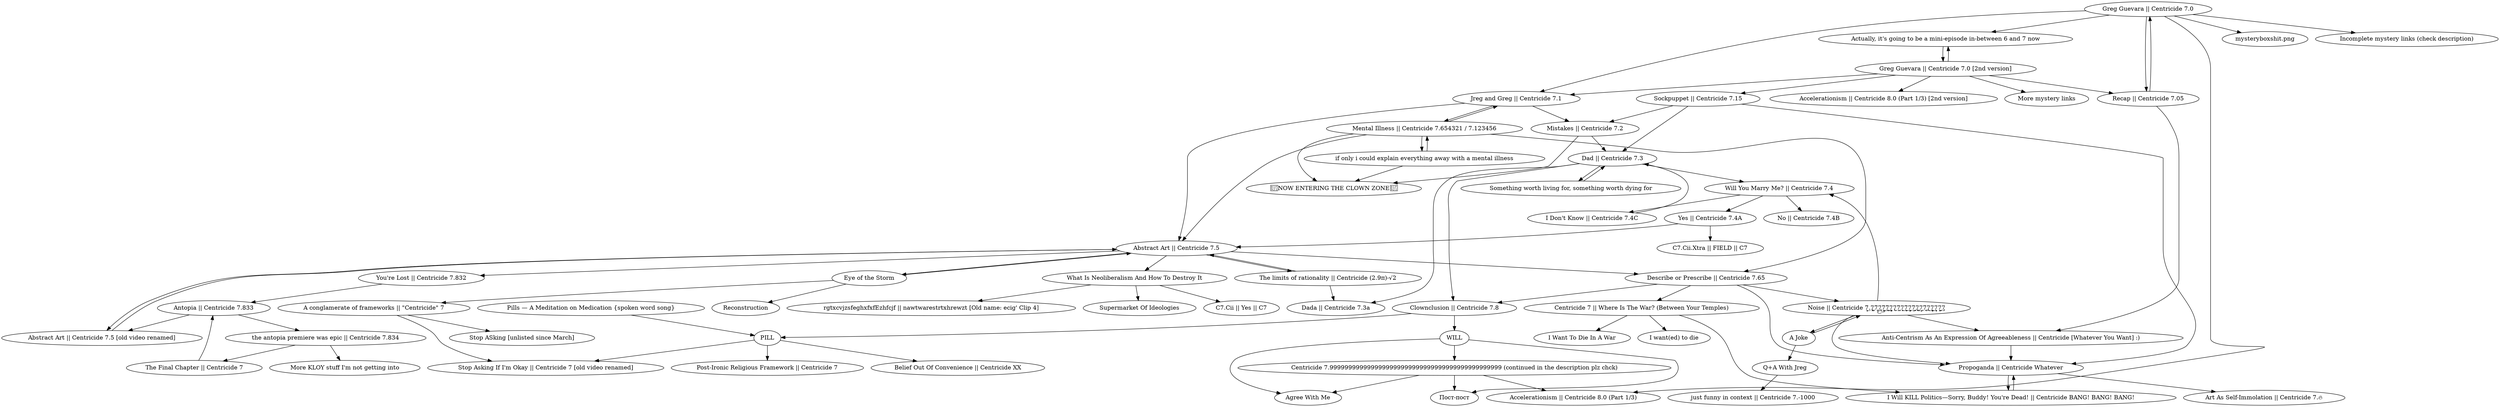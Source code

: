 digraph "" {
    overlap=false  // For neato graphs

    // Things are ordered by depth-first search.
    //  1. Cards
    //  2. Sidebar
    //  3. Description
    // The card order is from left-to-right, then top-to-bottom.

    // See this image for an idea of the order of this document:
    // https://upload.wikimedia.org/wikipedia/commons/1/1f/Depth-first-tree.svg


    c7[label="Greg Guevara || Centricide 7.0", href="https://www.youtube.com/watch?v=B-kV7tiYEjY"]
    
    // [Links in the] first video
    c7_1[label="Jreg and Greg || Centricide 7.1", href="https://www.youtube.com/watch?v=fB3uCuK_0LY"]
    c8[label="Accelerationism || Centricide 8.0 (Part 1/3)", href="https://www.youtube.com/watch?v=Syef51M7n5w"]
    recap[label="Recap || Centricide 7.05", href="https://www.youtube.com/watch?v=rng8vwyHB1Y"]
    mini[label="Actually, it's going to be a mini-episode in-between 6 and 7 now", href="https://www.youtube.com/watch?v=LUieOs4JYzI"]
    mystery1[label="mysteryboxshit.png", href="https://www.youtube.com/watch?v=QYf5nkz7Brg"]
    //mystery2[href="https://www.youtube.com/watch?v=2wPojOdq"] // These don't exist... yet.
    //mystery3[href="https://www.youtube.com/watch?v=Rv7BxNn2"]
    //mystery4[href="https://www.youtube.com/watch?v=wdY60wL1"]
    //mystery5[href="https://www.youtube.com/watch?v=UVkFyXQh"]
    //mystery6[href="https://www.youtube.com/watch?v=B4V44qQX"]
    //mystery7[href="https://www.youtube.com/watch?v=sGcwoFh8"]
    //mystery8[href="https://www.youtube.com/watch?v=deRAicXw"]

    c7 -> c7_1
    c7 -> c8
    c7 -> recap
    c7 -> mini
    c7 -> mystery1
    //c7 -> mystery2
    //c7 -> mystery3
    //c7 -> mystery4
    //c7 -> mystery5
    //c7 -> mystery6
    //c7 -> mystery7
    //c7 -> mystery8
    c7 -> "Incomplete mystery links (check description)"

    // 7.1
    c7_2[label="Mistakes || Centricide 7.2", href="https://www.youtube.com/watch?v=1-BAUUYgXPc"]
    c7_15[label="Sockpuppet || Centricide 7.15", href="https://www.youtube.com/watch?v=iMg3Z_1sT-k"]
    mental[label="Mental Illness || Centricide 7.654321 / 7.123456", href="https://www.youtube.com/watch?v=wiDXCZHIJF4"]

    c7_1 -> c7_2
    c7_1 -> c7_5
    c7_1 -> mental

    // 7.2
    clown[label="🤡NOW ENTERING THE CLOWN ZONE🤡", href="https://www.youtube.com/watch?v=vOtEiff-PJ8"]
    c7_3[label="Dad || Centricide 7.3", href="https://www.youtube.com/watch?v=XprGSUcV0rw"]
    
    c7_2 -> clown
    c7_2 -> c7_3

    // 7.3
    c7_4[label="Will You Marry Me? || Centricide 7.4", href="https://www.youtube.com/watch?v=rp90Aj20X5g"]
    c7_3a[label="Dada || Centricide 7.3a", href="https://www.youtube.com/watch?v=04_qG1j5nlA"]
    c7_8[label="Clownclusion || Centricide 7.8", href="https://www.youtube.com/watch?v=YvReJH8qJL4"]
    living[label="Something worth living for, something worth dying for", href="https://www.youtube.com/watch?v=7nNLlu43UdY"]

    c7_3 -> c7_4
    c7_3 -> c7_3a
    c7_3 -> c7_8
    c7_3 -> living

    // 7.4
    c7_4a[label="Yes || Centricide 7.4A", href="https://www.youtube.com/watch?v=ZijQlflNF_4"]
    c7_4b[label="No || Centricide 7.4B", href="https://www.youtube.com/watch?v=OJmcoGasebE"]
    c7_4c[label="I Don't Know || Centricide 7.4C", href="https://www.youtube.com/watch?v=lRdr34p4MX8"]

    c7_4 -> c7_4a
    c7_4 -> c7_4b
    c7_4 -> c7_4c

    // 7.4A
    c7_5[label="Abstract Art || Centricide 7.5", href="https://www.youtube.com/watch?v=T98IM6Lwof8"]
    xtra[label="C7.Cii.Xtra || FIELD || C7", href="https://www.youtube.com/watch?v=Pzo_R8gccwo"]

    c7_4a -> c7_5
    c7_4a -> xtra

    // 7.5
    c7_832[label="You're Lost || Centricide 7.832", href="https://www.youtube.com/watch?v=AnyzyxKAVTY"]
    c7_5_2[label="Abstract Art || Centricide 7.5 [old video renamed]", href="https://www.youtube.com/watch?v=m_Gh9jKARzo"]
    c7_65[label="Describe or Prescribe || Centricide 7.65", href="https://www.youtube.com/watch?v=4pHXIUNWc9A"]
    rationality[label="The limits of rationality || Centricide (2.9π)-√2", href="https://www.youtube.com/watch?v=gSMDYkdsJ34"]
    storm[label="Eye of the Storm", href="https://www.youtube.com/watch?v=skZUbHTYmJI"]
    neolib[label="What Is Neoliberalism And How To Destroy It", href="https://www.youtube.com/watch?v=3rUrOCXCHWM"]

    c7_5 -> c7_832
    c7_5 -> c7_5_2
    c7_5 -> c7_65
    c7_5 -> rationality
    c7_5 -> storm
    c7_5 -> neolib

    // 7.832
    c7_833[label="Antopia || Centricide 7.833", href="https://www.youtube.com/watch?v=SlIe91cb0rg"]

    c7_832 -> c7_833

    // 7.833
    c7_834[label="the antopia premiere was epic || Centricide 7.834", href="https://www.youtube.com/watch?v=cjXDhWBiefc"]
    
    c7_833 -> c7_834
    c7_833 -> c7_5_2


    // c7_834
    final[label="The Final Chapter || Centricide 7", href="https://www.youtube.com/watch?v=-l_grmKGnRo"]
    
    c7_834 -> "More KLOY stuff I'm not getting into"
    c7_834 -> final

    final -> c7_833

    // c7_5_2 - 7.5 [old video renamed]
    c7_5_2 -> c7_5

    // 7.65
    c7_777[label="Noise || Centricide 7̦̘͜.7̢͎̪7͚͙͜7̡͎͜7̼͍̟7͕̪͜7̦̪̙7̢̦͉7̼͎̞7̞̼͜7͍̞̝7̟̪͉7͕̺͔7̢̠͚7̟̝͙7̦͚7̢͜7̪̙͜7̙̠7͔̺̫7̡", href="https://www.youtube.com/watch?v=WB5sy8ttRQU"]
    war[label="Centricide 7 || Where Is The War? (Between Your Temples)", href="https://www.youtube.com/watch?v=crJ-G9-gHYY"]
    propoganda[label="Propoganda || Centricide Whatever", href="https://www.youtube.com/watch?v=G_fCuTZLSZ4"]

    c7_65 -> c7_777
    c7_65 -> war
    c7_65 -> c7_8
    c7_65 -> propoganda
    c7_65 clown

    // 7.777
    joke[label="A Joke", href="https://www.youtube.com/watch?v=jrmUNzQrIhk"]
    agree[label="Anti-Centrism As An Expression Of Agreeableness || Centricide [Whatever You Want] :)", href="https://www.youtube.com/watch?v=S3WI-WtjxsI"]
    
    c7_777 -> joke
    c7_777 -> agree
    c7_777 -> propoganda
    c7_777 -> c7_4

    // A Joke
    qa[label="Q+A With Jreg", href="https://www.youtube.com/watch?v=PBHEHtTGduw"]

    joke -> c7_777
    joke -> qa

    // Q+A
    context[label="just funny in context || Centricide 7.-1000", href="https://www.youtube.com/watch?v=y4Pe66gUu1g"]

    qa -> context

    // agree - Anti-Centrism As An Expression Of Agreeableness || Centricide [Whatever You Want] :)
    agree -> propoganda

    // propoganda
    c7_fire[label="Art As Self-Immolation || Centricide 7.🔥", href="https://www.youtube.com/watch?v=C_wM6mhsOCw"]
    kill[label="I Will KILL Politics—Sorry, Buddy! You're Dead! || Centricide BANG! BANG! BANG!", href="https://www.youtube.com/watch?v=tRzaUR7diCM"]

    propoganda -> c7_fire
    propoganda -> kill

    // kill
    kill -> propoganda

    // war
    die_war[label="I Want To Die In A War", href="https://www.youtube.com/watch?v=Si7dl6BU78E"]
    want_die[label="I want(ed) to die", href="https://www.youtube.com/watch?v=n7v7HvNjm5E"]

    war -> die_war
    war -> want_die
    war -> kill

    // rationality
    rationality -> c7_3a
    rationality -> c7_5

    // storm
    reconstruction[label="Reconstruction", href="https://www.youtube.com/watch?v=S7vXz2qfwdY"]
    conglamerate[label="A conglamerate of frameworks || \"Centricide\" 7", href="https://www.youtube.com/watch?v=MHIG5OnJW6U"]

    storm -> c7_5
    storm -> reconstruction
    storm -> conglamerate

    // conglamerate - A conglamerate of frameworks || "Centricide" 7
    stop_okay[label="Stop Asking If I'm Okay || Centricide 7 [old video renamed]", href="https://www.youtube.com/watch?v=7pU5Q3sAUPA"]
    stop_asking[label="Stop ASking [unlisted since March]", href="https://www.youtube.com/watch?v=o5ghNO9si3Q"]

    conglamerate -> stop_okay
    conglamerate -> stop_asking

    // 7.4C
    c7_4c -> c7_3

    // living - Something worth living for, something worth dying for
    living -> c7_3

    // c7_15 - Sockpuppet || Centricide 7.15
    c7_15 -> c7_2
    c7_15 -> c7_3
    c7_15 -> propoganda

    // mental - Mental Illness || Centricide 7.654321 / 7.123456
    if_explain[label="if only i could explain everything away with a mental illness", href="https://www.youtube.com/watch?v=LmtCRbUxm2w"]
    
    mental -> c7_65
    mental -> clown
    mental -> c7_1
    mental -> if_explain
    mental -> c7_5

    // if_explain
    if_explain -> mental
    if_explain -> clown

    // recap
    recap -> c7
    recap -> agree

    // mini - Actually, it's going to be a mini-episode in-between 6 and 7 now
    c7_unlisted[label="Greg Guevara || Centricide 7.0 [2nd version]", href="https://www.youtube.com/watch?v=qA_aCx_Pt6k"]
    
    mini -> c7_unlisted

    // c7_unlisted
    c8_unlisted[label="Accelerationism || Centricide 8.0 (Part 1/3) [2nd version]", href="https://www.youtube.com/watch?v=p4hRPQB3SE0"]
    
    c7_unlisted -> c7_1
    c7_unlisted -> c7_15
    c7_unlisted -> recap
    c7_unlisted -> mini
    c7_unlisted -> c8_unlisted
    c7_unlisted -> "More mystery links"
    

    // 7.8 - Clownclusion || Centricide 7.8
    pill[label="PILL", href="https://www.youtube.com/watch?v=7Q03BggQUaA"]
    will[label="WILL", href="https://www.youtube.com/watch?v=cO73v5cCCNo"]
    med[label="Pills — A Meditation on Medication {spoken word song}", href="https://www.youtube.com/watch?v=CDBxTT64fx4"]

    c7_8 -> pill
    c7_8 -> will

    med -> pill

    // pill
    ironic[label="Post-Ironic Religious Framework || Centricide 7", href="https://www.youtube.com/watch?v=dEOJUij_kUE"]
    belief[label="Belief Out Of Convenience || Centricide XX", href="https://www.youtube.com/watch?v=AGigxPgnNz4"]
    
    pill -> stop_okay
    pill -> ironic
    pill -> belief

    // will
    c7_999[label="Centricide 7.9999999999999999999999999999999999999999999999 (continued in the description plz chck)", href="https://www.youtube.com/watch?v=n9fiJRrGKNs"]
    post[label="Пост-пост", href="https://www.youtube.com/watch?v=y_kQP9EhXAM"]
    theme[label="Agree With Me", href="https://www.youtube.com/watch?v=Sl97_ba4uvA"]

    will -> c7_999
    will -> post
    will -> theme

    // c7_999
    c7_999 -> c8
    c7_999 -> post
    c7_999 -> theme

    // neolib - What Is Neoliberalism And How To Destroy It
    supermarket[label="Supermarket Of Ideologies", href="https://www.youtube.com/watch?v=VWnWDSCenos"]
    c7_4a_a[label="C7.Cii || Yes || C7", href="https://www.youtube.com/watch?v=QYf_lAuLZH0"]
    ecig[label="rgtxcvjzsfeghxfxfEzhfcjf || nawtwarestrtxhrewzt [Old name: ecig' Clip 4]", href="https://www.youtube.com/watch?v=RuNHlvV9jhQ"]

    neolib -> supermarket
    neolib -> c7_4a_a
    neolib -> ecig
}
